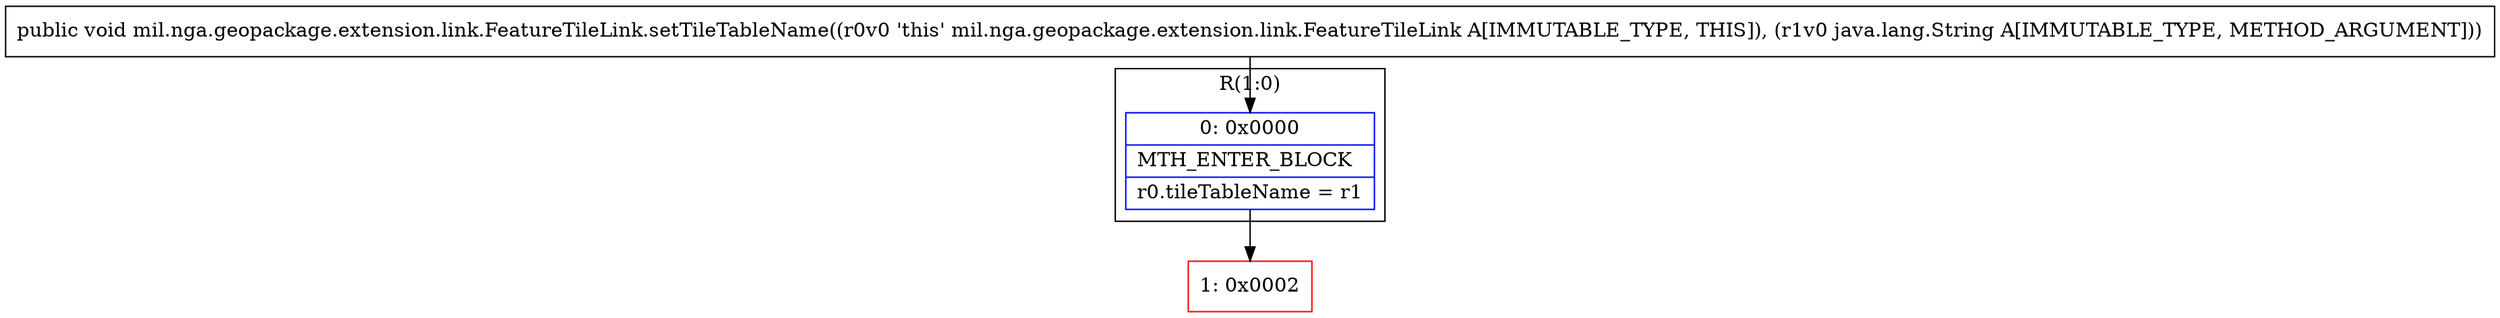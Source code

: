 digraph "CFG formil.nga.geopackage.extension.link.FeatureTileLink.setTileTableName(Ljava\/lang\/String;)V" {
subgraph cluster_Region_26880208 {
label = "R(1:0)";
node [shape=record,color=blue];
Node_0 [shape=record,label="{0\:\ 0x0000|MTH_ENTER_BLOCK\l|r0.tileTableName = r1\l}"];
}
Node_1 [shape=record,color=red,label="{1\:\ 0x0002}"];
MethodNode[shape=record,label="{public void mil.nga.geopackage.extension.link.FeatureTileLink.setTileTableName((r0v0 'this' mil.nga.geopackage.extension.link.FeatureTileLink A[IMMUTABLE_TYPE, THIS]), (r1v0 java.lang.String A[IMMUTABLE_TYPE, METHOD_ARGUMENT])) }"];
MethodNode -> Node_0;
Node_0 -> Node_1;
}

